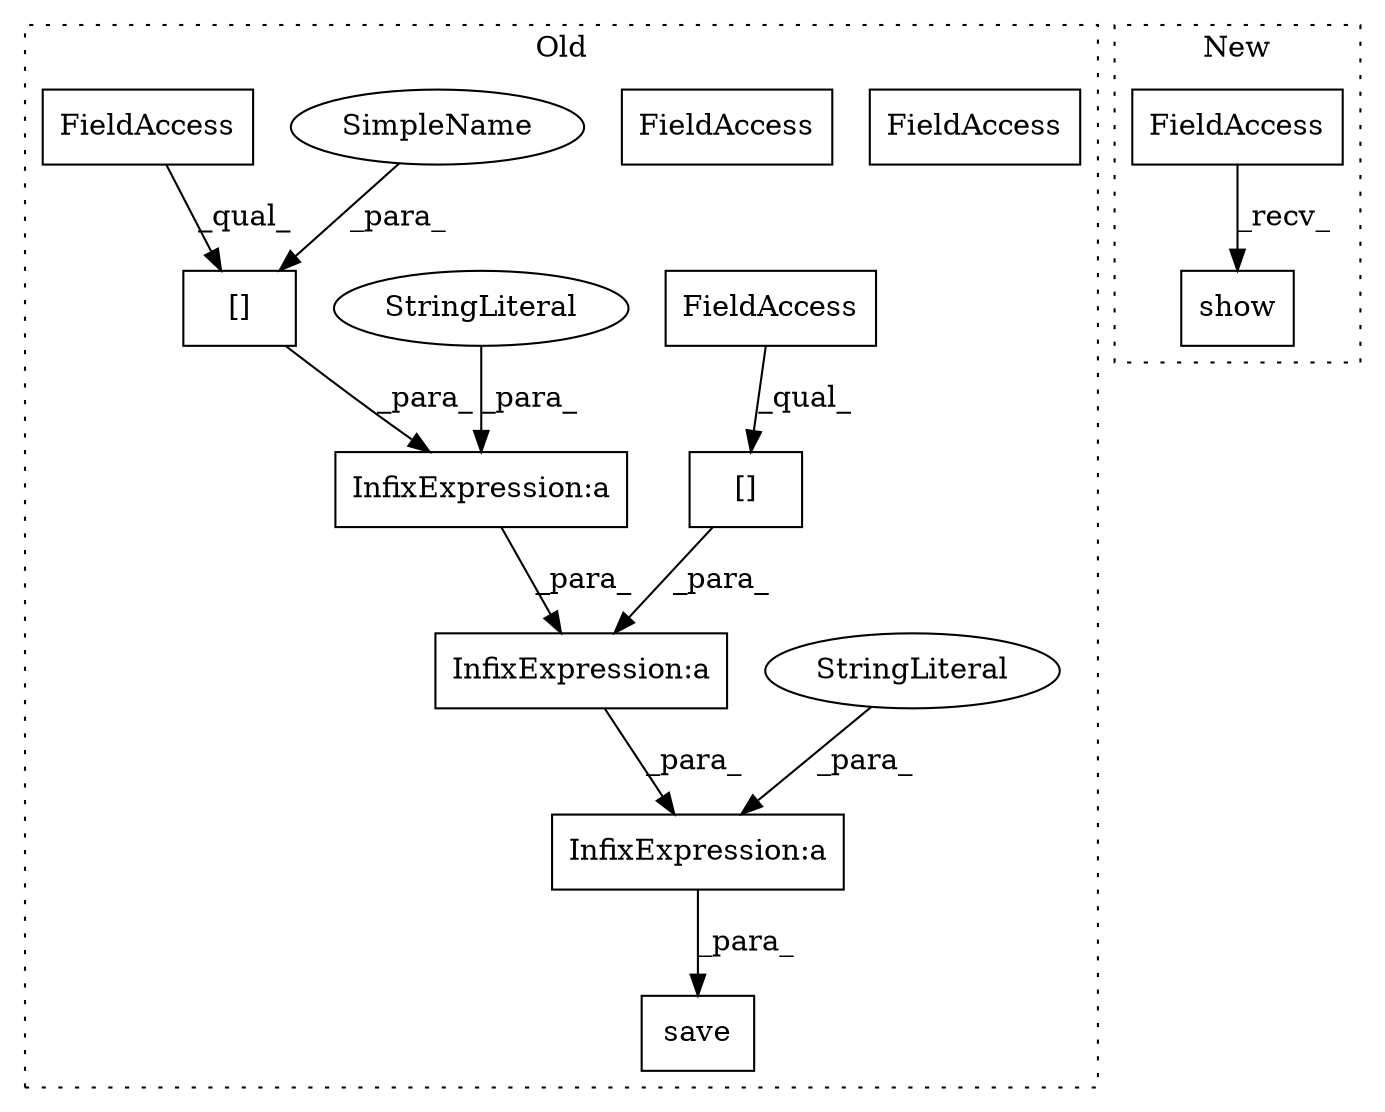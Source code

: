 digraph G {
subgraph cluster0 {
1 [label="save" a="32" s="3624,3692" l="5,1" shape="box"];
4 [label="InfixExpression:a" a="27" s="3650" l="3" shape="box"];
5 [label="InfixExpression:a" a="27" s="3662" l="3" shape="box"];
6 [label="InfixExpression:a" a="27" s="3638" l="3" shape="box"];
7 [label="[]" a="2" s="3653,3660" l="6,1" shape="box"];
8 [label="[]" a="2" s="3641,3648" l="6,1" shape="box"];
9 [label="FieldAccess" a="22" s="3641" l="5" shape="box"];
10 [label="FieldAccess" a="22" s="3653" l="5" shape="box"];
11 [label="StringLiteral" a="45" s="3665" l="6" shape="ellipse"];
12 [label="StringLiteral" a="45" s="3631" l="7" shape="ellipse"];
13 [label="SimpleName" a="42" s="3647" l="1" shape="ellipse"];
14 [label="FieldAccess" a="22" s="3653" l="5" shape="box"];
15 [label="FieldAccess" a="22" s="3641" l="5" shape="box"];
label = "Old";
style="dotted";
}
subgraph cluster1 {
2 [label="show" a="32" s="3709" l="6" shape="box"];
3 [label="FieldAccess" a="22" s="3705" l="3" shape="box"];
label = "New";
style="dotted";
}
3 -> 2 [label="_recv_"];
4 -> 5 [label="_para_"];
5 -> 1 [label="_para_"];
6 -> 4 [label="_para_"];
7 -> 4 [label="_para_"];
8 -> 6 [label="_para_"];
11 -> 5 [label="_para_"];
12 -> 6 [label="_para_"];
13 -> 8 [label="_para_"];
14 -> 7 [label="_qual_"];
15 -> 8 [label="_qual_"];
}